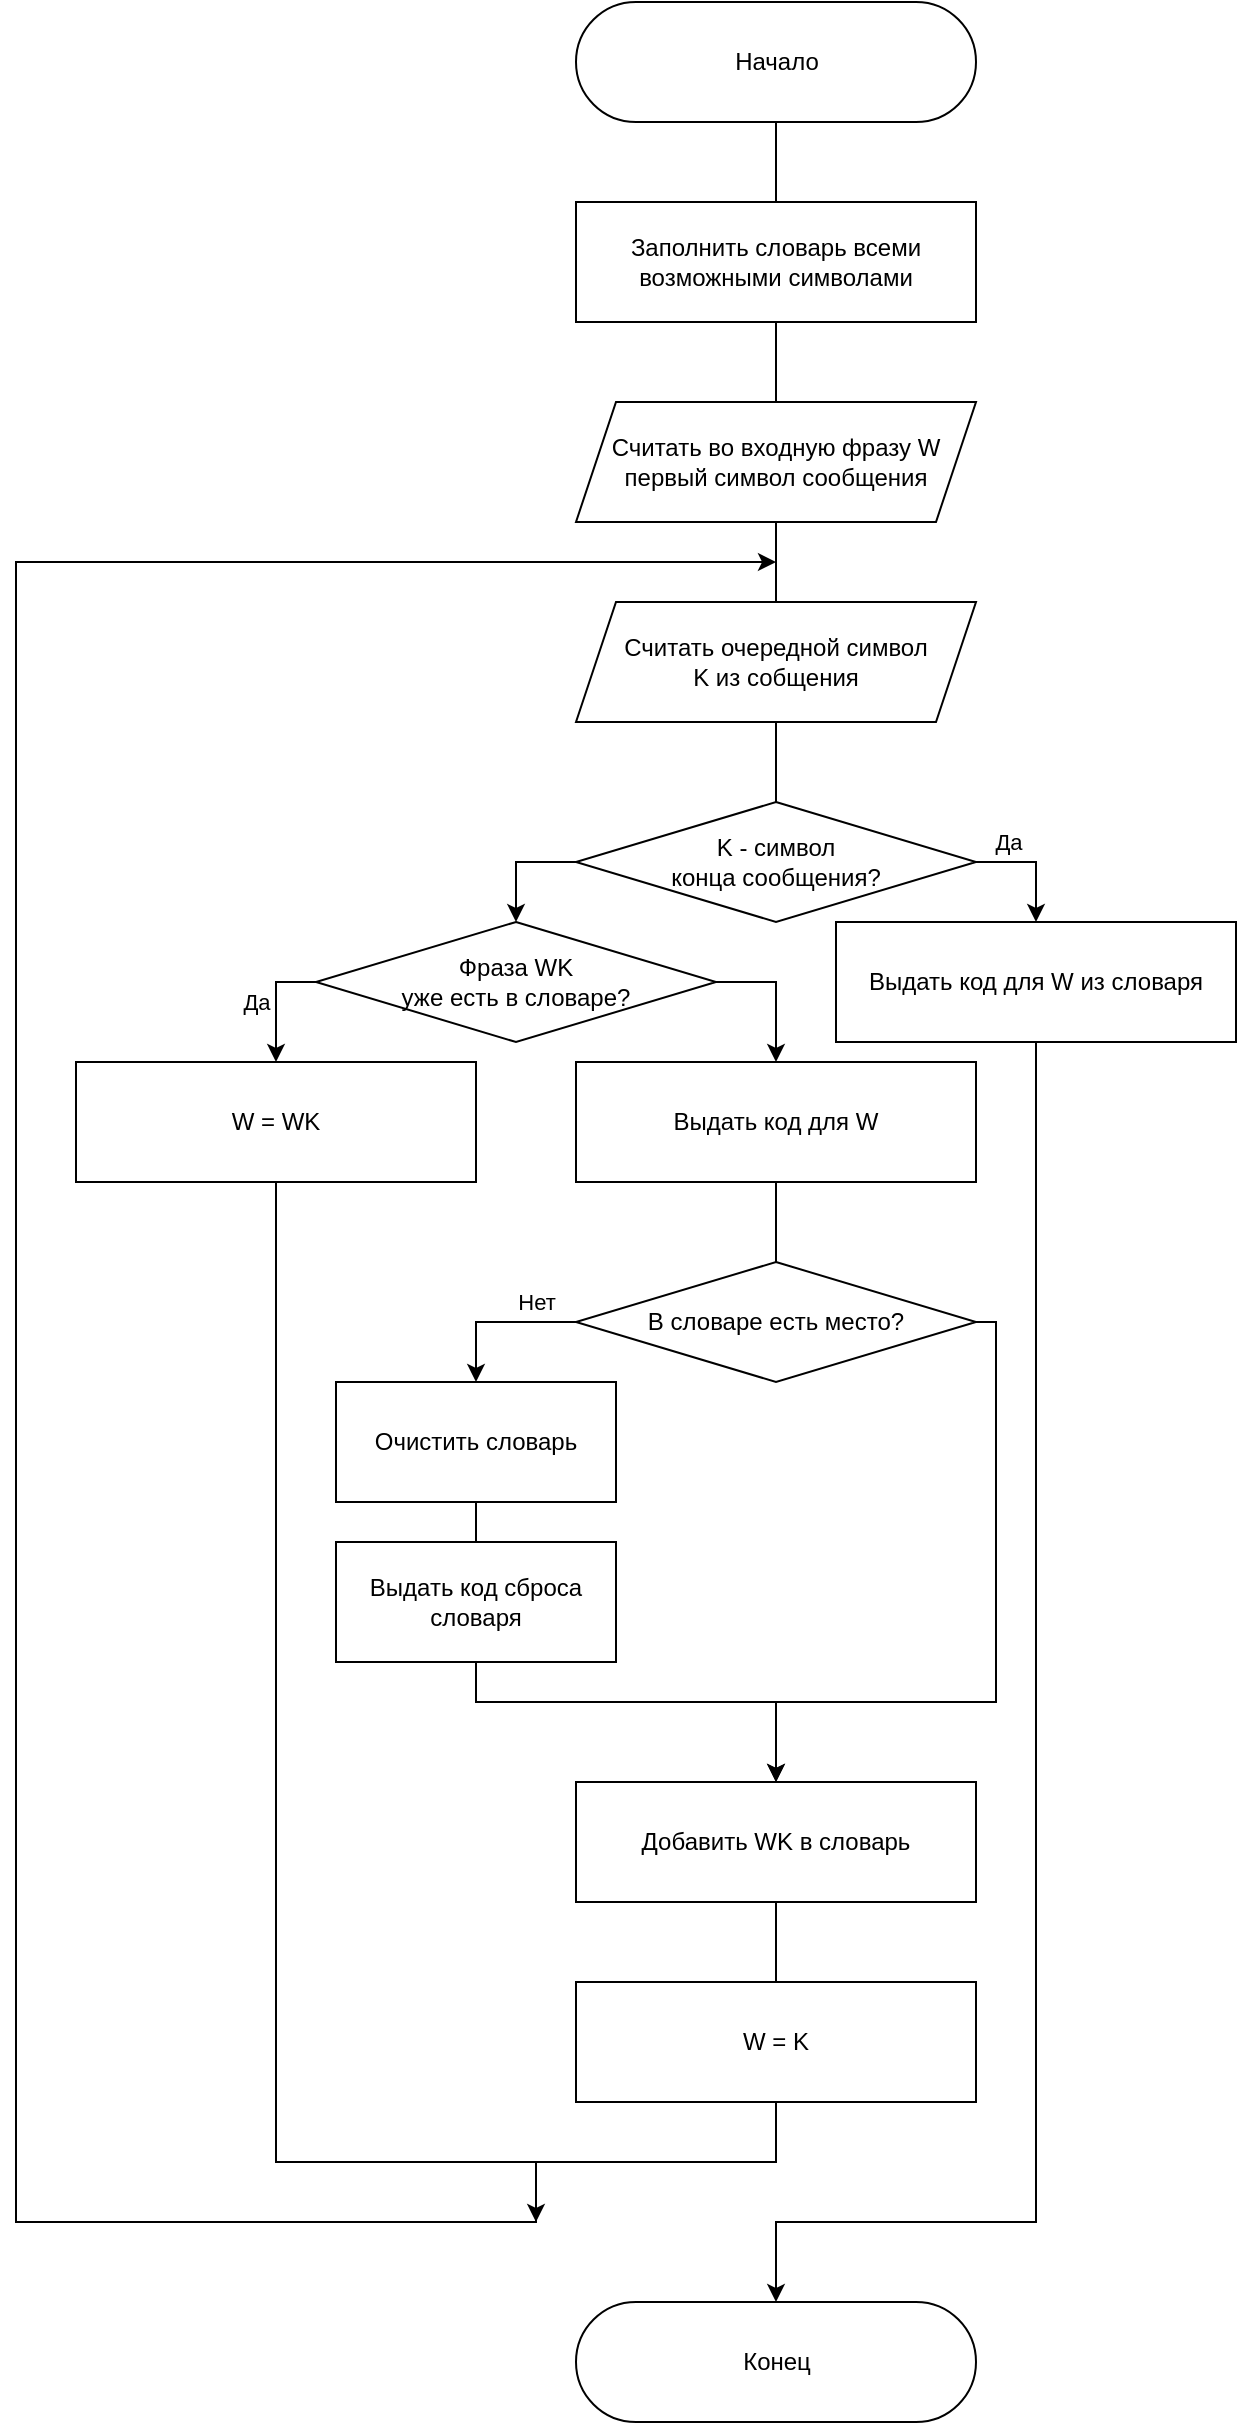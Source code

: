 <mxfile>
    <diagram id="ckywP4RRBURvd0iQSMyh" name="Page-1">
        <mxGraphModel dx="3424" dy="1504" grid="0" gridSize="10" guides="1" tooltips="1" connect="1" arrows="1" fold="1" page="1" pageScale="1" pageWidth="1654" pageHeight="2336" math="0" shadow="0">
            <root>
                <mxCell id="0"/>
                <mxCell id="1" parent="0"/>
                <mxCell id="32" style="edgeStyle=none;rounded=0;html=1;exitX=0.5;exitY=0.5;exitDx=0;exitDy=30.0;exitPerimeter=0;entryX=0.5;entryY=0;entryDx=0;entryDy=0;endArrow=none;endFill=0;" edge="1" parent="1" source="2" target="3">
                    <mxGeometry relative="1" as="geometry"/>
                </mxCell>
                <mxCell id="2" value="Начало" style="html=1;dashed=0;whitespace=wrap;shape=mxgraph.dfd.start" vertex="1" parent="1">
                    <mxGeometry x="320" y="20" width="200" height="60" as="geometry"/>
                </mxCell>
                <mxCell id="33" style="edgeStyle=none;rounded=0;html=1;exitX=0.5;exitY=1;exitDx=0;exitDy=0;entryX=0.5;entryY=0;entryDx=0;entryDy=0;endArrow=none;endFill=0;" edge="1" parent="1" source="3" target="4">
                    <mxGeometry relative="1" as="geometry"/>
                </mxCell>
                <mxCell id="3" value="Заполнить словарь всеми возможными символами" style="whiteSpace=wrap;html=1;" vertex="1" parent="1">
                    <mxGeometry x="320" y="120" width="200" height="60" as="geometry"/>
                </mxCell>
                <mxCell id="35" style="edgeStyle=none;rounded=0;html=1;exitX=0.5;exitY=1;exitDx=0;exitDy=0;entryX=0.5;entryY=0;entryDx=0;entryDy=0;endArrow=none;endFill=0;" edge="1" parent="1" source="4" target="5">
                    <mxGeometry relative="1" as="geometry"/>
                </mxCell>
                <mxCell id="4" value="Считать во входную фразу W первый символ сообщения" style="shape=parallelogram;perimeter=parallelogramPerimeter;whiteSpace=wrap;html=1;fixedSize=1;" vertex="1" parent="1">
                    <mxGeometry x="320" y="220" width="200" height="60" as="geometry"/>
                </mxCell>
                <mxCell id="34" style="edgeStyle=none;rounded=0;html=1;exitX=0.5;exitY=1;exitDx=0;exitDy=0;entryX=0.5;entryY=0;entryDx=0;entryDy=0;endArrow=none;endFill=0;" edge="1" parent="1" source="5" target="6">
                    <mxGeometry relative="1" as="geometry"/>
                </mxCell>
                <mxCell id="5" value="Считать очередной символ &lt;br&gt;K из собщения" style="shape=parallelogram;perimeter=parallelogramPerimeter;whiteSpace=wrap;html=1;fixedSize=1;" vertex="1" parent="1">
                    <mxGeometry x="320" y="320" width="200" height="60" as="geometry"/>
                </mxCell>
                <mxCell id="12" style="edgeStyle=none;rounded=0;html=1;exitX=0;exitY=0.5;exitDx=0;exitDy=0;entryX=0.5;entryY=0;entryDx=0;entryDy=0;" edge="1" parent="1" source="6" target="7">
                    <mxGeometry relative="1" as="geometry">
                        <Array as="points">
                            <mxPoint x="290" y="450"/>
                        </Array>
                    </mxGeometry>
                </mxCell>
                <mxCell id="13" style="edgeStyle=none;rounded=0;html=1;exitX=1;exitY=0.5;exitDx=0;exitDy=0;entryX=0.5;entryY=0;entryDx=0;entryDy=0;" edge="1" parent="1" source="6" target="8">
                    <mxGeometry relative="1" as="geometry">
                        <Array as="points">
                            <mxPoint x="550" y="450"/>
                        </Array>
                    </mxGeometry>
                </mxCell>
                <mxCell id="16" value="Да" style="edgeLabel;html=1;align=center;verticalAlign=middle;resizable=0;points=[];" vertex="1" connectable="0" parent="13">
                    <mxGeometry x="-0.465" relative="1" as="geometry">
                        <mxPoint y="-10" as="offset"/>
                    </mxGeometry>
                </mxCell>
                <mxCell id="6" value="K - символ &lt;br&gt;конца сообщения?" style="rhombus;whiteSpace=wrap;html=1;" vertex="1" parent="1">
                    <mxGeometry x="320" y="420" width="200" height="60" as="geometry"/>
                </mxCell>
                <mxCell id="11" value="Да" style="edgeStyle=none;html=1;exitX=0;exitY=0.5;exitDx=0;exitDy=0;entryX=0.5;entryY=0;entryDx=0;entryDy=0;rounded=0;" edge="1" parent="1" source="7" target="10">
                    <mxGeometry y="-10" relative="1" as="geometry">
                        <Array as="points">
                            <mxPoint x="170" y="510"/>
                        </Array>
                        <mxPoint as="offset"/>
                    </mxGeometry>
                </mxCell>
                <mxCell id="18" style="edgeStyle=none;rounded=0;html=1;exitX=1;exitY=0.5;exitDx=0;exitDy=0;entryX=0.5;entryY=0;entryDx=0;entryDy=0;" edge="1" parent="1" source="7" target="17">
                    <mxGeometry relative="1" as="geometry">
                        <Array as="points">
                            <mxPoint x="420" y="510"/>
                        </Array>
                    </mxGeometry>
                </mxCell>
                <mxCell id="7" value="Фраза WK &lt;br&gt;уже есть в словаре?" style="rhombus;whiteSpace=wrap;html=1;" vertex="1" parent="1">
                    <mxGeometry x="190" y="480" width="200" height="60" as="geometry"/>
                </mxCell>
                <mxCell id="30" style="edgeStyle=none;rounded=0;html=1;exitX=0.5;exitY=1;exitDx=0;exitDy=0;entryX=0.5;entryY=0.5;entryDx=0;entryDy=-30.0;entryPerimeter=0;endArrow=classic;endFill=1;" edge="1" parent="1" source="8" target="29">
                    <mxGeometry relative="1" as="geometry">
                        <Array as="points">
                            <mxPoint x="550" y="1130"/>
                            <mxPoint x="420" y="1130"/>
                        </Array>
                    </mxGeometry>
                </mxCell>
                <mxCell id="8" value="Выдать код для W из словаря" style="whiteSpace=wrap;html=1;" vertex="1" parent="1">
                    <mxGeometry x="450" y="480" width="200" height="60" as="geometry"/>
                </mxCell>
                <mxCell id="27" style="edgeStyle=none;rounded=0;html=1;exitX=0.5;exitY=1;exitDx=0;exitDy=0;" edge="1" parent="1" source="10">
                    <mxGeometry relative="1" as="geometry">
                        <mxPoint x="420" y="300" as="targetPoint"/>
                        <Array as="points">
                            <mxPoint x="170" y="1100"/>
                            <mxPoint x="300" y="1100"/>
                            <mxPoint x="300" y="1130"/>
                            <mxPoint x="40" y="1130"/>
                            <mxPoint x="40" y="300"/>
                        </Array>
                    </mxGeometry>
                </mxCell>
                <mxCell id="10" value="W = WK" style="whiteSpace=wrap;html=1;" vertex="1" parent="1">
                    <mxGeometry x="70" y="550" width="200" height="60" as="geometry"/>
                </mxCell>
                <mxCell id="31" style="edgeStyle=none;rounded=0;html=1;exitX=0.5;exitY=1;exitDx=0;exitDy=0;entryX=0.5;entryY=0;entryDx=0;entryDy=0;endArrow=none;endFill=0;" edge="1" parent="1" source="17" target="20">
                    <mxGeometry relative="1" as="geometry"/>
                </mxCell>
                <mxCell id="17" value="Выдать код для W" style="whiteSpace=wrap;html=1;" vertex="1" parent="1">
                    <mxGeometry x="320" y="550" width="200" height="60" as="geometry"/>
                </mxCell>
                <mxCell id="36" style="edgeStyle=none;rounded=0;html=1;exitX=0.5;exitY=1;exitDx=0;exitDy=0;entryX=0.5;entryY=0;entryDx=0;entryDy=0;endArrow=none;endFill=0;" edge="1" parent="1" source="19" target="25">
                    <mxGeometry relative="1" as="geometry"/>
                </mxCell>
                <mxCell id="19" value="Добавить WK в словарь" style="whiteSpace=wrap;html=1;" vertex="1" parent="1">
                    <mxGeometry x="320" y="910" width="200" height="60" as="geometry"/>
                </mxCell>
                <mxCell id="22" value="Нет" style="edgeStyle=none;rounded=0;html=1;exitX=0;exitY=0.5;exitDx=0;exitDy=0;entryX=0.5;entryY=0;entryDx=0;entryDy=0;" edge="1" parent="1" source="20" target="21">
                    <mxGeometry x="-0.5" y="-10" relative="1" as="geometry">
                        <Array as="points">
                            <mxPoint x="270" y="680"/>
                        </Array>
                        <mxPoint as="offset"/>
                    </mxGeometry>
                </mxCell>
                <mxCell id="23" style="edgeStyle=none;rounded=0;html=1;exitX=1;exitY=0.5;exitDx=0;exitDy=0;entryX=0.5;entryY=0;entryDx=0;entryDy=0;" edge="1" parent="1" source="20" target="19">
                    <mxGeometry relative="1" as="geometry">
                        <mxPoint x="360" y="926.863" as="targetPoint"/>
                        <Array as="points">
                            <mxPoint x="530" y="680"/>
                            <mxPoint x="530" y="870"/>
                            <mxPoint x="420" y="870"/>
                        </Array>
                    </mxGeometry>
                </mxCell>
                <mxCell id="20" value="В словаре есть место?" style="rhombus;whiteSpace=wrap;html=1;" vertex="1" parent="1">
                    <mxGeometry x="320" y="650" width="200" height="60" as="geometry"/>
                </mxCell>
                <mxCell id="24" style="edgeStyle=none;rounded=0;html=1;exitX=0.5;exitY=1;exitDx=0;exitDy=0;entryX=0.5;entryY=0;entryDx=0;entryDy=0;" edge="1" parent="1" source="37" target="19">
                    <mxGeometry relative="1" as="geometry">
                        <Array as="points">
                            <mxPoint x="270" y="870"/>
                            <mxPoint x="420" y="870"/>
                        </Array>
                    </mxGeometry>
                </mxCell>
                <mxCell id="38" style="edgeStyle=none;rounded=0;html=1;exitX=0.5;exitY=1;exitDx=0;exitDy=0;entryX=0.5;entryY=0;entryDx=0;entryDy=0;endArrow=none;endFill=0;" edge="1" parent="1" source="21" target="37">
                    <mxGeometry relative="1" as="geometry"/>
                </mxCell>
                <mxCell id="21" value="Очистить словарь" style="whiteSpace=wrap;html=1;" vertex="1" parent="1">
                    <mxGeometry x="200" y="710" width="140" height="60" as="geometry"/>
                </mxCell>
                <mxCell id="28" style="edgeStyle=none;rounded=0;html=1;exitX=0.5;exitY=1;exitDx=0;exitDy=0;" edge="1" parent="1" source="25">
                    <mxGeometry relative="1" as="geometry">
                        <mxPoint x="300" y="1130" as="targetPoint"/>
                        <Array as="points">
                            <mxPoint x="420" y="1100"/>
                            <mxPoint x="300" y="1100"/>
                        </Array>
                    </mxGeometry>
                </mxCell>
                <mxCell id="25" value="W = K" style="whiteSpace=wrap;html=1;" vertex="1" parent="1">
                    <mxGeometry x="320" y="1010" width="200" height="60" as="geometry"/>
                </mxCell>
                <mxCell id="29" value="Конец" style="html=1;dashed=0;whitespace=wrap;shape=mxgraph.dfd.start" vertex="1" parent="1">
                    <mxGeometry x="320" y="1170" width="200" height="60" as="geometry"/>
                </mxCell>
                <mxCell id="37" value="Выдать код сброса словаря" style="whiteSpace=wrap;html=1;" vertex="1" parent="1">
                    <mxGeometry x="200" y="790" width="140" height="60" as="geometry"/>
                </mxCell>
            </root>
        </mxGraphModel>
    </diagram>
</mxfile>